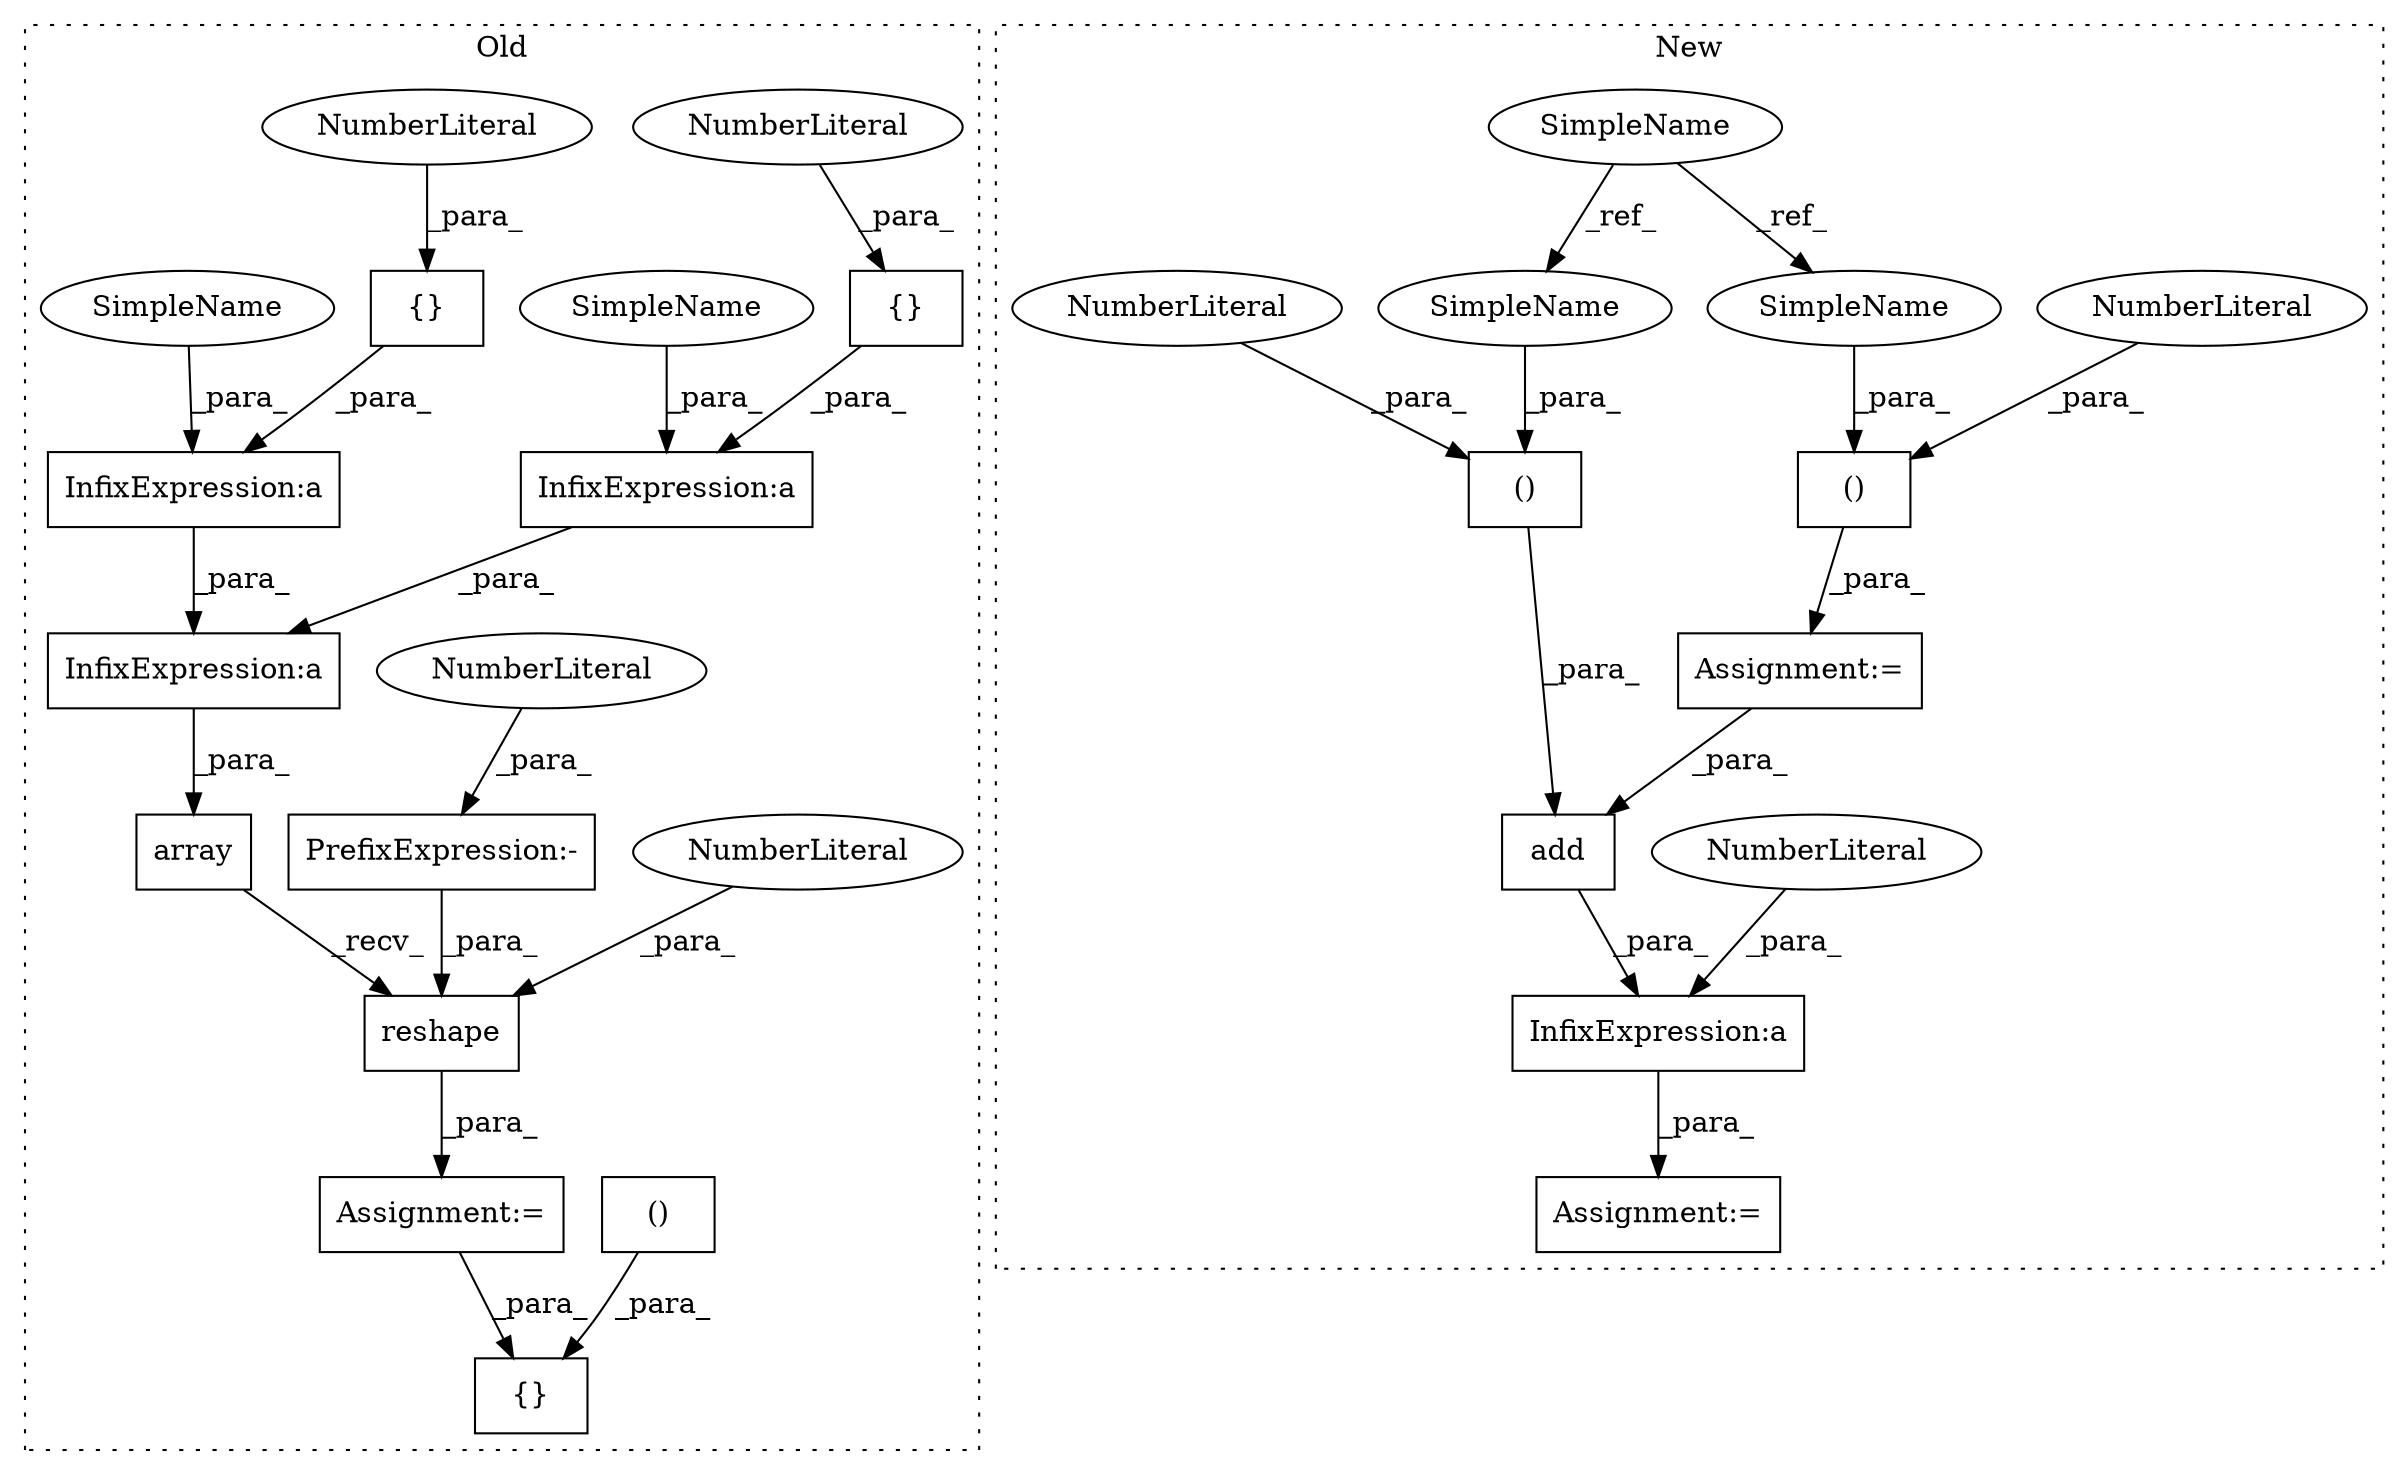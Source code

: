 digraph G {
subgraph cluster0 {
1 [label="array" a="32" s="6090,6153" l="6,1" shape="box"];
5 [label="InfixExpression:a" a="27" s="6139" l="3" shape="box"];
8 [label="InfixExpression:a" a="27" s="6109" l="3" shape="box"];
9 [label="InfixExpression:a" a="27" s="6123" l="3" shape="box"];
12 [label="{}" a="4" s="6106,6108" l="1,1" shape="box"];
13 [label="NumberLiteral" a="34" s="6107" l="1" shape="ellipse"];
14 [label="{}" a="4" s="6136,6138" l="1,1" shape="box"];
16 [label="NumberLiteral" a="34" s="6137" l="1" shape="ellipse"];
18 [label="Assignment:=" a="7" s="6083" l="1" shape="box"];
20 [label="reshape" a="32" s="6155,6167" l="8,1" shape="box"];
21 [label="NumberLiteral" a="34" s="6166" l="1" shape="ellipse"];
22 [label="PrefixExpression:-" a="38" s="6163" l="1" shape="box"];
23 [label="NumberLiteral" a="34" s="6164" l="1" shape="ellipse"];
24 [label="{}" a="4" s="6233,6248" l="1,1" shape="box"];
25 [label="()" a="106" s="6017" l="49" shape="box"];
28 [label="SimpleName" a="42" s="6142" l="10" shape="ellipse"];
29 [label="SimpleName" a="42" s="6112" l="10" shape="ellipse"];
label = "Old";
style="dotted";
}
subgraph cluster1 {
2 [label="add" a="32" s="6480,6507" l="4,1" shape="box"];
3 [label="Assignment:=" a="7" s="6400" l="1" shape="box"];
4 [label="()" a="106" s="6287" l="24" shape="box"];
6 [label="InfixExpression:a" a="27" s="6471" l="3" shape="box"];
7 [label="()" a="106" s="6229" l="24" shape="box"];
10 [label="NumberLiteral" a="34" s="6310" l="1" shape="ellipse"];
11 [label="NumberLiteral" a="34" s="6252" l="1" shape="ellipse"];
15 [label="NumberLiteral" a="34" s="6468" l="3" shape="ellipse"];
17 [label="SimpleName" a="42" s="5852" l="10" shape="ellipse"];
19 [label="Assignment:=" a="7" s="6466" l="1" shape="box"];
26 [label="SimpleName" a="42" s="6229" l="10" shape="ellipse"];
27 [label="SimpleName" a="42" s="6287" l="10" shape="ellipse"];
label = "New";
style="dotted";
}
1 -> 20 [label="_recv_"];
2 -> 6 [label="_para_"];
3 -> 2 [label="_para_"];
4 -> 3 [label="_para_"];
5 -> 9 [label="_para_"];
6 -> 19 [label="_para_"];
7 -> 2 [label="_para_"];
8 -> 9 [label="_para_"];
9 -> 1 [label="_para_"];
10 -> 4 [label="_para_"];
11 -> 7 [label="_para_"];
12 -> 8 [label="_para_"];
13 -> 12 [label="_para_"];
14 -> 5 [label="_para_"];
15 -> 6 [label="_para_"];
16 -> 14 [label="_para_"];
17 -> 27 [label="_ref_"];
17 -> 26 [label="_ref_"];
18 -> 24 [label="_para_"];
20 -> 18 [label="_para_"];
21 -> 20 [label="_para_"];
22 -> 20 [label="_para_"];
23 -> 22 [label="_para_"];
25 -> 24 [label="_para_"];
26 -> 7 [label="_para_"];
27 -> 4 [label="_para_"];
28 -> 5 [label="_para_"];
29 -> 8 [label="_para_"];
}